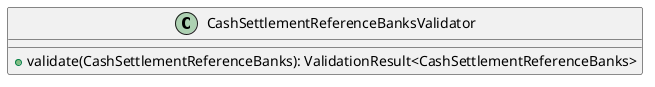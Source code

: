 @startuml

    class CashSettlementReferenceBanksValidator [[CashSettlementReferenceBanksValidator.html]] {
        +validate(CashSettlementReferenceBanks): ValidationResult<CashSettlementReferenceBanks>
    }

@enduml

